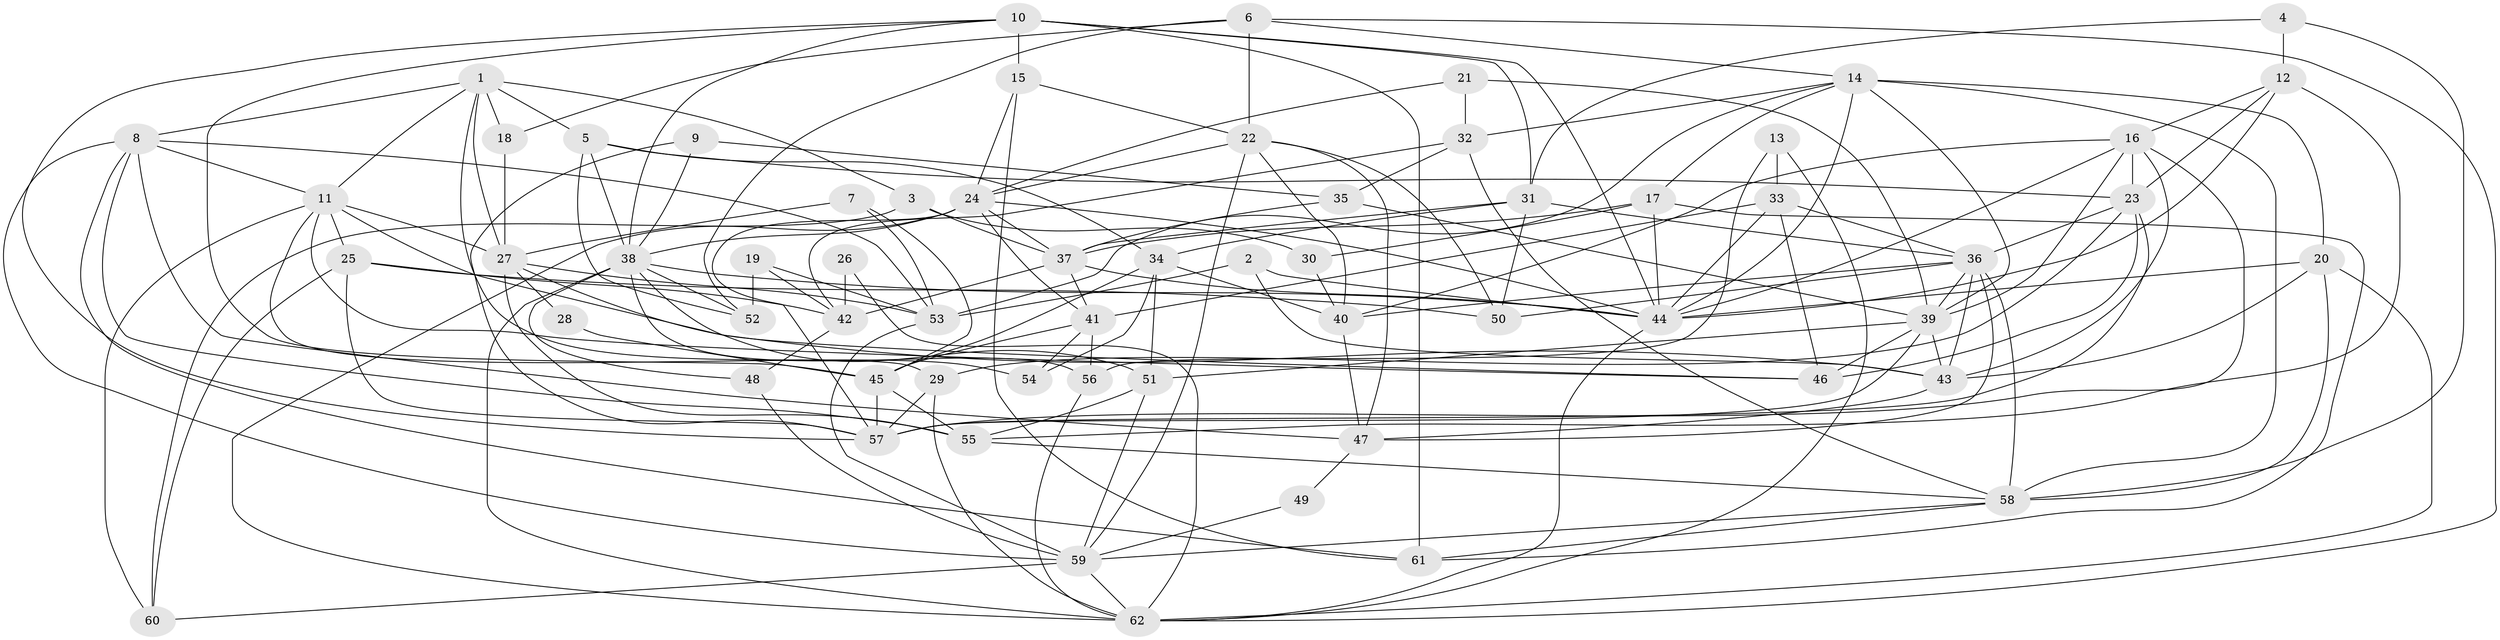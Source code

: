 // original degree distribution, {3: 0.328, 6: 0.08, 5: 0.176, 4: 0.264, 2: 0.096, 7: 0.04, 8: 0.016}
// Generated by graph-tools (version 1.1) at 2025/50/03/09/25 03:50:09]
// undirected, 62 vertices, 174 edges
graph export_dot {
graph [start="1"]
  node [color=gray90,style=filled];
  1;
  2;
  3;
  4;
  5;
  6;
  7;
  8;
  9;
  10;
  11;
  12;
  13;
  14;
  15;
  16;
  17;
  18;
  19;
  20;
  21;
  22;
  23;
  24;
  25;
  26;
  27;
  28;
  29;
  30;
  31;
  32;
  33;
  34;
  35;
  36;
  37;
  38;
  39;
  40;
  41;
  42;
  43;
  44;
  45;
  46;
  47;
  48;
  49;
  50;
  51;
  52;
  53;
  54;
  55;
  56;
  57;
  58;
  59;
  60;
  61;
  62;
  1 -- 3 [weight=1.0];
  1 -- 5 [weight=1.0];
  1 -- 8 [weight=1.0];
  1 -- 11 [weight=1.0];
  1 -- 18 [weight=2.0];
  1 -- 27 [weight=1.0];
  1 -- 54 [weight=1.0];
  2 -- 43 [weight=1.0];
  2 -- 44 [weight=1.0];
  2 -- 53 [weight=1.0];
  3 -- 30 [weight=1.0];
  3 -- 37 [weight=1.0];
  3 -- 60 [weight=1.0];
  4 -- 12 [weight=1.0];
  4 -- 31 [weight=1.0];
  4 -- 58 [weight=1.0];
  5 -- 23 [weight=1.0];
  5 -- 34 [weight=1.0];
  5 -- 38 [weight=1.0];
  5 -- 52 [weight=1.0];
  6 -- 14 [weight=1.0];
  6 -- 18 [weight=1.0];
  6 -- 22 [weight=1.0];
  6 -- 52 [weight=1.0];
  6 -- 62 [weight=1.0];
  7 -- 27 [weight=1.0];
  7 -- 45 [weight=1.0];
  7 -- 53 [weight=1.0];
  8 -- 11 [weight=1.0];
  8 -- 47 [weight=1.0];
  8 -- 53 [weight=1.0];
  8 -- 55 [weight=1.0];
  8 -- 59 [weight=1.0];
  8 -- 61 [weight=1.0];
  9 -- 35 [weight=1.0];
  9 -- 38 [weight=1.0];
  9 -- 57 [weight=1.0];
  10 -- 15 [weight=1.0];
  10 -- 31 [weight=1.0];
  10 -- 38 [weight=1.0];
  10 -- 44 [weight=1.0];
  10 -- 45 [weight=1.0];
  10 -- 57 [weight=1.0];
  10 -- 61 [weight=1.0];
  11 -- 25 [weight=1.0];
  11 -- 27 [weight=1.0];
  11 -- 29 [weight=1.0];
  11 -- 43 [weight=1.0];
  11 -- 46 [weight=1.0];
  11 -- 60 [weight=1.0];
  12 -- 16 [weight=1.0];
  12 -- 23 [weight=1.0];
  12 -- 44 [weight=1.0];
  12 -- 55 [weight=1.0];
  13 -- 33 [weight=1.0];
  13 -- 56 [weight=1.0];
  13 -- 62 [weight=1.0];
  14 -- 17 [weight=1.0];
  14 -- 20 [weight=1.0];
  14 -- 32 [weight=1.0];
  14 -- 39 [weight=1.0];
  14 -- 44 [weight=2.0];
  14 -- 53 [weight=1.0];
  14 -- 58 [weight=1.0];
  15 -- 22 [weight=1.0];
  15 -- 24 [weight=1.0];
  15 -- 61 [weight=1.0];
  16 -- 23 [weight=1.0];
  16 -- 39 [weight=1.0];
  16 -- 40 [weight=1.0];
  16 -- 43 [weight=1.0];
  16 -- 44 [weight=1.0];
  16 -- 57 [weight=1.0];
  17 -- 30 [weight=1.0];
  17 -- 37 [weight=1.0];
  17 -- 44 [weight=1.0];
  17 -- 61 [weight=1.0];
  18 -- 27 [weight=1.0];
  19 -- 42 [weight=1.0];
  19 -- 52 [weight=1.0];
  19 -- 53 [weight=1.0];
  20 -- 43 [weight=1.0];
  20 -- 44 [weight=1.0];
  20 -- 58 [weight=1.0];
  20 -- 62 [weight=1.0];
  21 -- 24 [weight=1.0];
  21 -- 32 [weight=1.0];
  21 -- 39 [weight=1.0];
  22 -- 24 [weight=1.0];
  22 -- 40 [weight=1.0];
  22 -- 47 [weight=1.0];
  22 -- 50 [weight=1.0];
  22 -- 59 [weight=1.0];
  23 -- 29 [weight=1.0];
  23 -- 36 [weight=1.0];
  23 -- 46 [weight=1.0];
  23 -- 57 [weight=1.0];
  24 -- 37 [weight=1.0];
  24 -- 38 [weight=1.0];
  24 -- 41 [weight=1.0];
  24 -- 44 [weight=1.0];
  24 -- 57 [weight=1.0];
  24 -- 62 [weight=1.0];
  25 -- 42 [weight=1.0];
  25 -- 50 [weight=1.0];
  25 -- 57 [weight=1.0];
  25 -- 60 [weight=1.0];
  26 -- 42 [weight=1.0];
  26 -- 62 [weight=1.0];
  27 -- 28 [weight=1.0];
  27 -- 46 [weight=1.0];
  27 -- 53 [weight=1.0];
  27 -- 55 [weight=1.0];
  28 -- 45 [weight=1.0];
  29 -- 57 [weight=1.0];
  29 -- 62 [weight=1.0];
  30 -- 40 [weight=1.0];
  31 -- 34 [weight=1.0];
  31 -- 36 [weight=1.0];
  31 -- 37 [weight=1.0];
  31 -- 50 [weight=1.0];
  32 -- 35 [weight=1.0];
  32 -- 42 [weight=1.0];
  32 -- 58 [weight=1.0];
  33 -- 36 [weight=1.0];
  33 -- 41 [weight=1.0];
  33 -- 44 [weight=1.0];
  33 -- 46 [weight=1.0];
  34 -- 40 [weight=1.0];
  34 -- 45 [weight=1.0];
  34 -- 51 [weight=1.0];
  34 -- 54 [weight=1.0];
  35 -- 37 [weight=1.0];
  35 -- 39 [weight=1.0];
  36 -- 39 [weight=1.0];
  36 -- 40 [weight=1.0];
  36 -- 43 [weight=1.0];
  36 -- 47 [weight=1.0];
  36 -- 50 [weight=1.0];
  36 -- 58 [weight=1.0];
  37 -- 41 [weight=1.0];
  37 -- 42 [weight=1.0];
  37 -- 44 [weight=1.0];
  38 -- 44 [weight=1.0];
  38 -- 48 [weight=1.0];
  38 -- 51 [weight=1.0];
  38 -- 52 [weight=2.0];
  38 -- 56 [weight=1.0];
  38 -- 62 [weight=1.0];
  39 -- 43 [weight=1.0];
  39 -- 46 [weight=1.0];
  39 -- 51 [weight=1.0];
  39 -- 57 [weight=1.0];
  40 -- 47 [weight=1.0];
  41 -- 45 [weight=1.0];
  41 -- 54 [weight=1.0];
  41 -- 56 [weight=1.0];
  42 -- 48 [weight=1.0];
  43 -- 47 [weight=1.0];
  44 -- 62 [weight=1.0];
  45 -- 55 [weight=1.0];
  45 -- 57 [weight=1.0];
  47 -- 49 [weight=1.0];
  48 -- 59 [weight=1.0];
  49 -- 59 [weight=1.0];
  51 -- 55 [weight=1.0];
  51 -- 59 [weight=1.0];
  53 -- 59 [weight=1.0];
  55 -- 58 [weight=1.0];
  56 -- 62 [weight=1.0];
  58 -- 59 [weight=1.0];
  58 -- 61 [weight=1.0];
  59 -- 60 [weight=1.0];
  59 -- 62 [weight=1.0];
}
